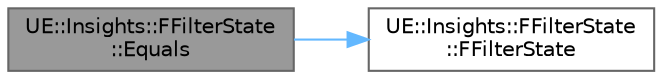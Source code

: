 digraph "UE::Insights::FFilterState::Equals"
{
 // INTERACTIVE_SVG=YES
 // LATEX_PDF_SIZE
  bgcolor="transparent";
  edge [fontname=Helvetica,fontsize=10,labelfontname=Helvetica,labelfontsize=10];
  node [fontname=Helvetica,fontsize=10,shape=box,height=0.2,width=0.4];
  rankdir="LR";
  Node1 [id="Node000001",label="UE::Insights::FFilterState\l::Equals",height=0.2,width=0.4,color="gray40", fillcolor="grey60", style="filled", fontcolor="black",tooltip=" "];
  Node1 -> Node2 [id="edge1_Node000001_Node000002",color="steelblue1",style="solid",tooltip=" "];
  Node2 [id="Node000002",label="UE::Insights::FFilterState\l::FFilterState",height=0.2,width=0.4,color="grey40", fillcolor="white", style="filled",URL="$de/db2/classUE_1_1Insights_1_1FFilterState.html#a04723433050875002f0840a9caed369c",tooltip=" "];
}

